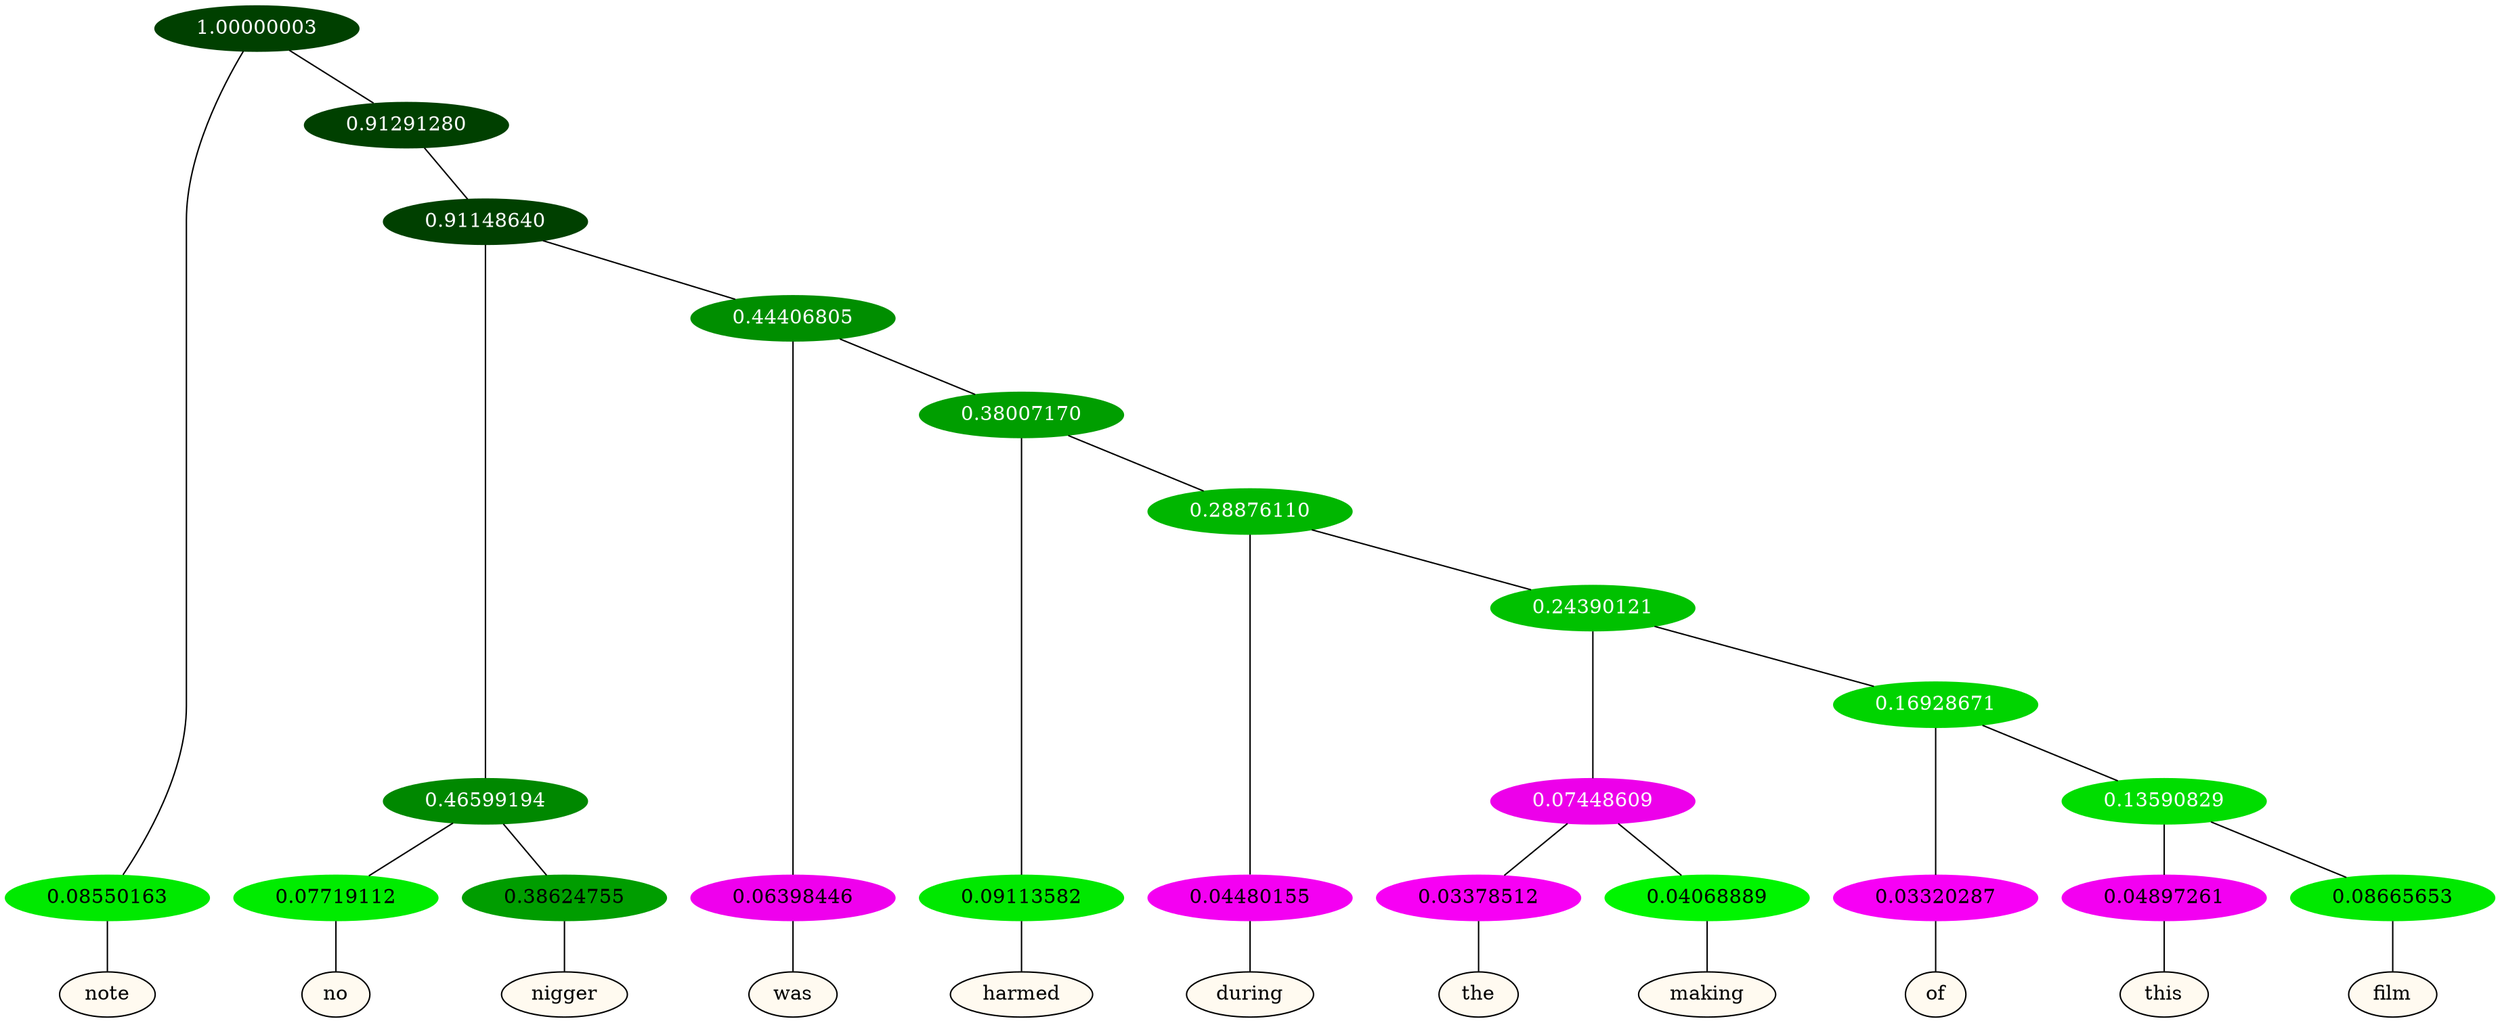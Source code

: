 graph {
	node [format=png height=0.15 nodesep=0.001 ordering=out overlap=prism overlap_scaling=0.01 ranksep=0.001 ratio=0.2 style=filled width=0.15]
	{
		rank=same
		a_w_1 [label=note color=black fillcolor=floralwhite style="filled,solid"]
		a_w_6 [label=no color=black fillcolor=floralwhite style="filled,solid"]
		a_w_7 [label=nigger color=black fillcolor=floralwhite style="filled,solid"]
		a_w_8 [label=was color=black fillcolor=floralwhite style="filled,solid"]
		a_w_10 [label=harmed color=black fillcolor=floralwhite style="filled,solid"]
		a_w_12 [label=during color=black fillcolor=floralwhite style="filled,solid"]
		a_w_16 [label=the color=black fillcolor=floralwhite style="filled,solid"]
		a_w_17 [label=making color=black fillcolor=floralwhite style="filled,solid"]
		a_w_18 [label=of color=black fillcolor=floralwhite style="filled,solid"]
		a_w_20 [label=this color=black fillcolor=floralwhite style="filled,solid"]
		a_w_21 [label=film color=black fillcolor=floralwhite style="filled,solid"]
	}
	a_n_1 -- a_w_1
	a_n_6 -- a_w_6
	a_n_7 -- a_w_7
	a_n_8 -- a_w_8
	a_n_10 -- a_w_10
	a_n_12 -- a_w_12
	a_n_16 -- a_w_16
	a_n_17 -- a_w_17
	a_n_18 -- a_w_18
	a_n_20 -- a_w_20
	a_n_21 -- a_w_21
	{
		rank=same
		a_n_1 [label=0.08550163 color="0.334 1.000 0.914" fontcolor=black]
		a_n_6 [label=0.07719112 color="0.334 1.000 0.923" fontcolor=black]
		a_n_7 [label=0.38624755 color="0.334 1.000 0.614" fontcolor=black]
		a_n_8 [label=0.06398446 color="0.835 1.000 0.936" fontcolor=black]
		a_n_10 [label=0.09113582 color="0.334 1.000 0.909" fontcolor=black]
		a_n_12 [label=0.04480155 color="0.835 1.000 0.955" fontcolor=black]
		a_n_16 [label=0.03378512 color="0.835 1.000 0.966" fontcolor=black]
		a_n_17 [label=0.04068889 color="0.334 1.000 0.959" fontcolor=black]
		a_n_18 [label=0.03320287 color="0.835 1.000 0.967" fontcolor=black]
		a_n_20 [label=0.04897261 color="0.835 1.000 0.951" fontcolor=black]
		a_n_21 [label=0.08665653 color="0.334 1.000 0.913" fontcolor=black]
	}
	a_n_0 [label=1.00000003 color="0.334 1.000 0.250" fontcolor=grey99]
	a_n_0 -- a_n_1
	a_n_2 [label=0.91291280 color="0.334 1.000 0.250" fontcolor=grey99]
	a_n_0 -- a_n_2
	a_n_3 [label=0.91148640 color="0.334 1.000 0.250" fontcolor=grey99]
	a_n_2 -- a_n_3
	a_n_4 [label=0.46599194 color="0.334 1.000 0.534" fontcolor=grey99]
	a_n_3 -- a_n_4
	a_n_5 [label=0.44406805 color="0.334 1.000 0.556" fontcolor=grey99]
	a_n_3 -- a_n_5
	a_n_4 -- a_n_6
	a_n_4 -- a_n_7
	a_n_5 -- a_n_8
	a_n_9 [label=0.38007170 color="0.334 1.000 0.620" fontcolor=grey99]
	a_n_5 -- a_n_9
	a_n_9 -- a_n_10
	a_n_11 [label=0.28876110 color="0.334 1.000 0.711" fontcolor=grey99]
	a_n_9 -- a_n_11
	a_n_11 -- a_n_12
	a_n_13 [label=0.24390121 color="0.334 1.000 0.756" fontcolor=grey99]
	a_n_11 -- a_n_13
	a_n_14 [label=0.07448609 color="0.835 1.000 0.926" fontcolor=grey99]
	a_n_13 -- a_n_14
	a_n_15 [label=0.16928671 color="0.334 1.000 0.831" fontcolor=grey99]
	a_n_13 -- a_n_15
	a_n_14 -- a_n_16
	a_n_14 -- a_n_17
	a_n_15 -- a_n_18
	a_n_19 [label=0.13590829 color="0.334 1.000 0.864" fontcolor=grey99]
	a_n_15 -- a_n_19
	a_n_19 -- a_n_20
	a_n_19 -- a_n_21
}
